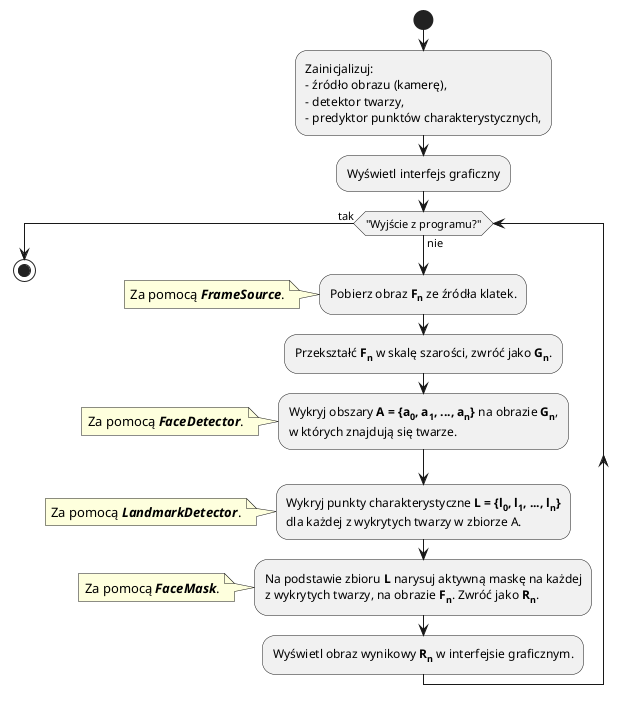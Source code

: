 @startuml data_flow
start

:Zainicjalizuj:
- źródło obrazu (kamerę),
- detektor twarzy,
- predyktor punktów charakterystycznych,;

:Wyświetl interfejs graficzny;

while ("Wyjście z programu?") is (nie)
    :Pobierz obraz <b>F<sub>n</sub></b> ze źródła klatek.;
    note left
        Za pomocą <b><i>FrameSource</i></b>.
    end note

    :Przekształć <b>F<sub>n</sub></b> w skalę szarości, zwróć jako <b>G<sub>n</sub></b>.;

    :Wykryj obszary <b>A = {a<sub>0</sub>, a<sub>1</sub>, ..., a<sub>n</sub>}</b> na obrazie <b>G<sub>n</sub></b>,\nw których znajdują się twarze.;
    note left
        Za pomocą <b><i>FaceDetector</i></b>.
    end note

    :Wykryj punkty charakterystyczne <b>L = {l<sub>0</sub>, l<sub>1</sub>, ..., l<sub>n</sub>}</b>\ndla każdej z wykrytych twarzy w zbiorze A.;
    note left
        Za pomocą <b><i>LandmarkDetector</i></b>.
    end note

    :Na podstawie zbioru <b>L</b> narysuj aktywną maskę na każdej\nz wykrytych twarzy, na obrazie <b>F<sub>n</sub></b>. Zwróć jako <b>R<sub>n</sub></b>.;
    note left
        Za pomocą <b><i>FaceMask</i></b>.
    end note

    :Wyświetl obraz wynikowy <b>R<sub>n</sub></b> w interfejsie graficznym.;

endwhile(tak)

stop

@enduml
